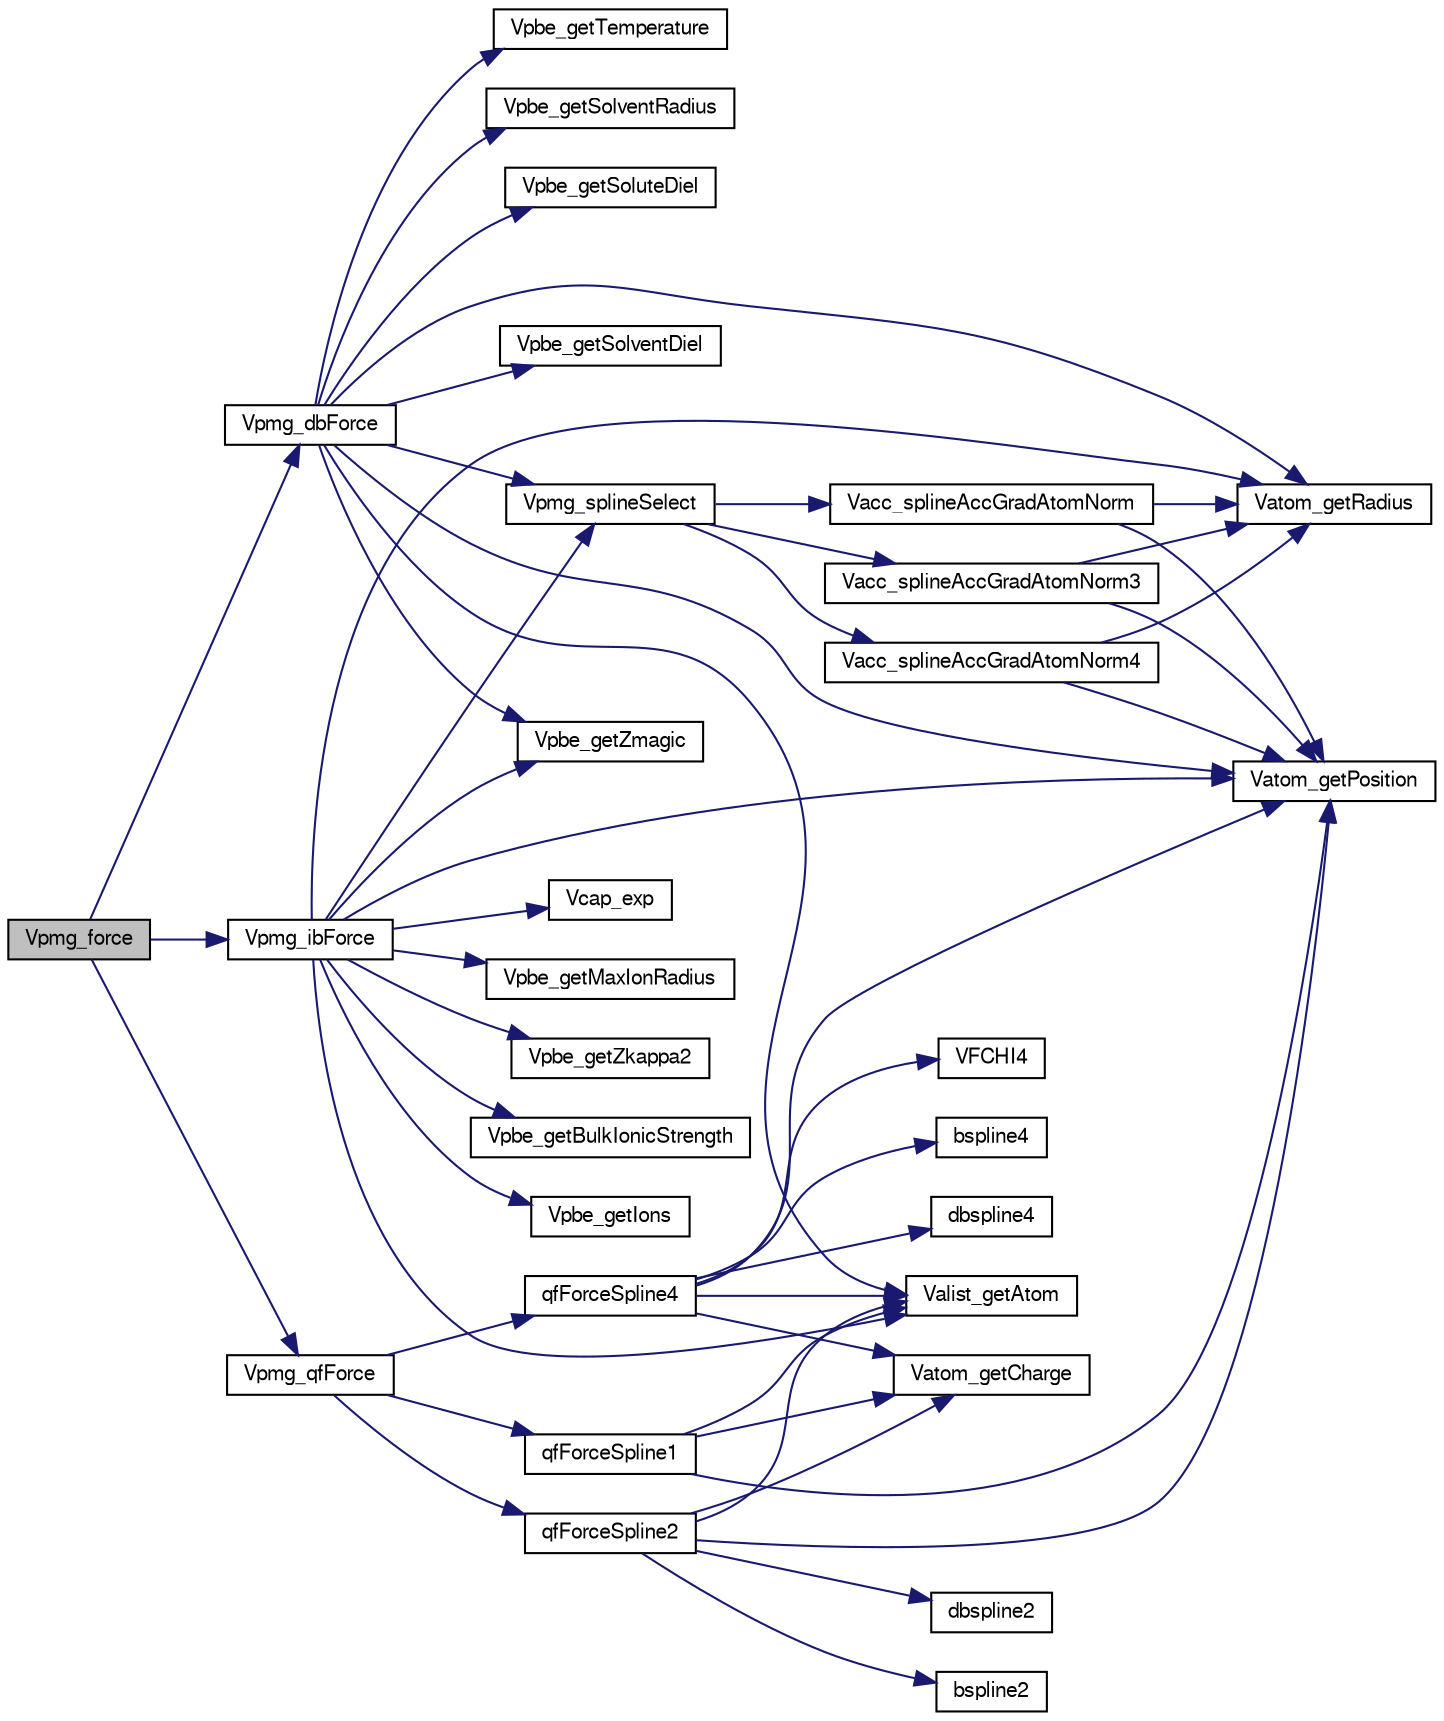 digraph "Vpmg_force"
{
  edge [fontname="FreeSans",fontsize="10",labelfontname="FreeSans",labelfontsize="10"];
  node [fontname="FreeSans",fontsize="10",shape=record];
  rankdir="LR";
  Node1 [label="Vpmg_force",height=0.2,width=0.4,color="black", fillcolor="grey75", style="filled" fontcolor="black"];
  Node1 -> Node2 [color="midnightblue",fontsize="10",style="solid",fontname="FreeSans"];
  Node2 [label="Vpmg_dbForce",height=0.2,width=0.4,color="black", fillcolor="white", style="filled",URL="$group___vpmg.html#gae681cc5a764ed8b8f9f869c047af997b",tooltip="Calculate the dielectric boundary forces on the specified atom in units of k_B T/AA."];
  Node2 -> Node3 [color="midnightblue",fontsize="10",style="solid",fontname="FreeSans"];
  Node3 [label="Valist_getAtom",height=0.2,width=0.4,color="black", fillcolor="white", style="filled",URL="$group___valist.html#gaf9175f6b6d2c33ad79bd525fc9e0e043",tooltip="Get pointer to particular atom in list."];
  Node2 -> Node4 [color="midnightblue",fontsize="10",style="solid",fontname="FreeSans"];
  Node4 [label="Vatom_getPosition",height=0.2,width=0.4,color="black", fillcolor="white", style="filled",URL="$group___vatom.html#ga282b06da5d33678cab1173a6fe5bc89c",tooltip="Get atomic position."];
  Node2 -> Node5 [color="midnightblue",fontsize="10",style="solid",fontname="FreeSans"];
  Node5 [label="Vatom_getRadius",height=0.2,width=0.4,color="black", fillcolor="white", style="filled",URL="$group___vatom.html#ga9739f811224b6e7219cf6e21e0b4d9b4",tooltip="Get atomic position."];
  Node2 -> Node6 [color="midnightblue",fontsize="10",style="solid",fontname="FreeSans"];
  Node6 [label="Vpbe_getSolventRadius",height=0.2,width=0.4,color="black", fillcolor="white", style="filled",URL="$group___vpbe.html#ga87631b31eefd5639e45c43f972344f29",tooltip="Get solvent molecule radius."];
  Node2 -> Node7 [color="midnightblue",fontsize="10",style="solid",fontname="FreeSans"];
  Node7 [label="Vpbe_getSoluteDiel",height=0.2,width=0.4,color="black", fillcolor="white", style="filled",URL="$group___vpbe.html#ga54d318d98803a19fa5ea8b13fb73c7b0",tooltip="Get solute dielectric constant."];
  Node2 -> Node8 [color="midnightblue",fontsize="10",style="solid",fontname="FreeSans"];
  Node8 [label="Vpbe_getSolventDiel",height=0.2,width=0.4,color="black", fillcolor="white", style="filled",URL="$group___vpbe.html#gaa27f724cd82148fd89335c405c3d80b5",tooltip="Get solvent dielectric constant."];
  Node2 -> Node9 [color="midnightblue",fontsize="10",style="solid",fontname="FreeSans"];
  Node9 [label="Vpbe_getTemperature",height=0.2,width=0.4,color="black", fillcolor="white", style="filled",URL="$group___vpbe.html#gae9aa99eb531a803268fc963796c3bba2",tooltip="Get temperature."];
  Node2 -> Node10 [color="midnightblue",fontsize="10",style="solid",fontname="FreeSans"];
  Node10 [label="Vpbe_getZmagic",height=0.2,width=0.4,color="black", fillcolor="white", style="filled",URL="$group___vpbe.html#ga7fb9c15c98345dccc07853fec763de4e",tooltip="Get charge scaling factor."];
  Node2 -> Node11 [color="midnightblue",fontsize="10",style="solid",fontname="FreeSans"];
  Node11 [label="Vpmg_splineSelect",height=0.2,width=0.4,color="black", fillcolor="white", style="filled",URL="$vpmg_8h.html#a1271687db8aa07b73c4ce3316943b72c",tooltip="Selects a spline based surface method from either VSM_SPLINE, VSM_SPLINE5 or VSM_SPLINE7."];
  Node11 -> Node12 [color="midnightblue",fontsize="10",style="solid",fontname="FreeSans"];
  Node12 [label="Vacc_splineAccGradAtomNorm",height=0.2,width=0.4,color="black", fillcolor="white", style="filled",URL="$group___vacc.html#ga02bc1d0af5c35f2f5acaecf4f6b46449",tooltip="Report gradient of spline-based accessibility with respect to a particular atom normalized by the acc..."];
  Node12 -> Node4 [color="midnightblue",fontsize="10",style="solid",fontname="FreeSans"];
  Node12 -> Node5 [color="midnightblue",fontsize="10",style="solid",fontname="FreeSans"];
  Node11 -> Node13 [color="midnightblue",fontsize="10",style="solid",fontname="FreeSans"];
  Node13 [label="Vacc_splineAccGradAtomNorm3",height=0.2,width=0.4,color="black", fillcolor="white", style="filled",URL="$group___vacc.html#ga406f82703bc43217e0e39412e2e780c4",tooltip="Report gradient of spline-based accessibility with respect to a particular atom normalized by a 3rd o..."];
  Node13 -> Node4 [color="midnightblue",fontsize="10",style="solid",fontname="FreeSans"];
  Node13 -> Node5 [color="midnightblue",fontsize="10",style="solid",fontname="FreeSans"];
  Node11 -> Node14 [color="midnightblue",fontsize="10",style="solid",fontname="FreeSans"];
  Node14 [label="Vacc_splineAccGradAtomNorm4",height=0.2,width=0.4,color="black", fillcolor="white", style="filled",URL="$group___vacc.html#gad3f1efb0d9af322e255746a09ac674d2",tooltip="Report gradient of spline-based accessibility with respect to a particular atom normalized by a 4th o..."];
  Node14 -> Node4 [color="midnightblue",fontsize="10",style="solid",fontname="FreeSans"];
  Node14 -> Node5 [color="midnightblue",fontsize="10",style="solid",fontname="FreeSans"];
  Node1 -> Node15 [color="midnightblue",fontsize="10",style="solid",fontname="FreeSans"];
  Node15 [label="Vpmg_ibForce",height=0.2,width=0.4,color="black", fillcolor="white", style="filled",URL="$group___vpmg.html#ga140aea8dc31832d40a7cfb638464ee67",tooltip="Calculate the osmotic pressure on the specified atom in units of k_B T/AA."];
  Node15 -> Node3 [color="midnightblue",fontsize="10",style="solid",fontname="FreeSans"];
  Node15 -> Node4 [color="midnightblue",fontsize="10",style="solid",fontname="FreeSans"];
  Node15 -> Node5 [color="midnightblue",fontsize="10",style="solid",fontname="FreeSans"];
  Node15 -> Node16 [color="midnightblue",fontsize="10",style="solid",fontname="FreeSans"];
  Node16 [label="Vpbe_getMaxIonRadius",height=0.2,width=0.4,color="black", fillcolor="white", style="filled",URL="$group___vpbe.html#gabf77d3500a5e3b3c8673eab703bb53e0",tooltip="Get maximum radius of ion species."];
  Node15 -> Node17 [color="midnightblue",fontsize="10",style="solid",fontname="FreeSans"];
  Node17 [label="Vpbe_getZkappa2",height=0.2,width=0.4,color="black", fillcolor="white", style="filled",URL="$group___vpbe.html#ga56e38face81d2d29659541b5e3f5e442",tooltip="Get modified squared Debye-Huckel parameter."];
  Node15 -> Node10 [color="midnightblue",fontsize="10",style="solid",fontname="FreeSans"];
  Node15 -> Node18 [color="midnightblue",fontsize="10",style="solid",fontname="FreeSans"];
  Node18 [label="Vpbe_getBulkIonicStrength",height=0.2,width=0.4,color="black", fillcolor="white", style="filled",URL="$group___vpbe.html#gabca9ea80c0a56d3848c54b37d0418f20",tooltip="Get bulk ionic strength."];
  Node15 -> Node19 [color="midnightblue",fontsize="10",style="solid",fontname="FreeSans"];
  Node19 [label="Vpbe_getIons",height=0.2,width=0.4,color="black", fillcolor="white", style="filled",URL="$group___vpbe.html#gae42c09bef7405779d87bce73c44e1ebf",tooltip="Get information about the counterion species present."];
  Node15 -> Node11 [color="midnightblue",fontsize="10",style="solid",fontname="FreeSans"];
  Node15 -> Node20 [color="midnightblue",fontsize="10",style="solid",fontname="FreeSans"];
  Node20 [label="Vcap_exp",height=0.2,width=0.4,color="black", fillcolor="white", style="filled",URL="$group___vcap.html#ga3af96d10891f3150377104c65689c6ec",tooltip="Provide a capped exp() function."];
  Node1 -> Node21 [color="midnightblue",fontsize="10",style="solid",fontname="FreeSans"];
  Node21 [label="Vpmg_qfForce",height=0.2,width=0.4,color="black", fillcolor="white", style="filled",URL="$group___vpmg.html#gaf3bc9840c1d9ab92eddbfd5f798ae0b6",tooltip="Calculate the &quot;charge-field&quot; force on the specified atom in units of k_B T/AA."];
  Node21 -> Node22 [color="midnightblue",fontsize="10",style="solid",fontname="FreeSans"];
  Node22 [label="qfForceSpline1",height=0.2,width=0.4,color="black", fillcolor="white", style="filled",URL="$vpmg_8h.html#a68e3819e4049a4b0c194289a2afb32ea",tooltip="Charge-field force due to a linear spline charge function."];
  Node22 -> Node3 [color="midnightblue",fontsize="10",style="solid",fontname="FreeSans"];
  Node22 -> Node4 [color="midnightblue",fontsize="10",style="solid",fontname="FreeSans"];
  Node22 -> Node23 [color="midnightblue",fontsize="10",style="solid",fontname="FreeSans"];
  Node23 [label="Vatom_getCharge",height=0.2,width=0.4,color="black", fillcolor="white", style="filled",URL="$group___vatom.html#gad310786c8f4b295fea34c76b9c308ac5",tooltip="Get atomic charge."];
  Node21 -> Node24 [color="midnightblue",fontsize="10",style="solid",fontname="FreeSans"];
  Node24 [label="qfForceSpline2",height=0.2,width=0.4,color="black", fillcolor="white", style="filled",URL="$vpmg_8h.html#ac55adeb810c3e971ebe1bf9b3a137246",tooltip="Charge-field force due to a cubic spline charge function."];
  Node24 -> Node3 [color="midnightblue",fontsize="10",style="solid",fontname="FreeSans"];
  Node24 -> Node4 [color="midnightblue",fontsize="10",style="solid",fontname="FreeSans"];
  Node24 -> Node23 [color="midnightblue",fontsize="10",style="solid",fontname="FreeSans"];
  Node24 -> Node25 [color="midnightblue",fontsize="10",style="solid",fontname="FreeSans"];
  Node25 [label="bspline2",height=0.2,width=0.4,color="black", fillcolor="white", style="filled",URL="$vpmg_8h.html#a50d8ef438d4a7a76d869fb256b24d372",tooltip="Evaluate a cubic B-spline."];
  Node24 -> Node26 [color="midnightblue",fontsize="10",style="solid",fontname="FreeSans"];
  Node26 [label="dbspline2",height=0.2,width=0.4,color="black", fillcolor="white", style="filled",URL="$vpmg_8h.html#a8a4a959a2448c20bfc3660f04077892e",tooltip="Evaluate a cubic B-spline derivative."];
  Node21 -> Node27 [color="midnightblue",fontsize="10",style="solid",fontname="FreeSans"];
  Node27 [label="qfForceSpline4",height=0.2,width=0.4,color="black", fillcolor="white", style="filled",URL="$vpmg_8h.html#a682bb08f7ef2b312b9da1c2ba6e0a25b",tooltip="Charge-field force due to a quintic spline charge function."];
  Node27 -> Node3 [color="midnightblue",fontsize="10",style="solid",fontname="FreeSans"];
  Node27 -> Node4 [color="midnightblue",fontsize="10",style="solid",fontname="FreeSans"];
  Node27 -> Node23 [color="midnightblue",fontsize="10",style="solid",fontname="FreeSans"];
  Node27 -> Node28 [color="midnightblue",fontsize="10",style="solid",fontname="FreeSans"];
  Node28 [label="VFCHI4",height=0.2,width=0.4,color="black", fillcolor="white", style="filled",URL="$vpmg_8h.html#afcf864c3b65f0d536a2985d931dc4692",tooltip="Return 2.5 plus difference of i - f."];
  Node27 -> Node29 [color="midnightblue",fontsize="10",style="solid",fontname="FreeSans"];
  Node29 [label="bspline4",height=0.2,width=0.4,color="black", fillcolor="white", style="filled",URL="$vpmg_8h.html#ac953c7091df8e4a1df53463baf8fe7ee",tooltip="Evaluate a 5th Order B-Spline (4th order polynomial)"];
  Node27 -> Node30 [color="midnightblue",fontsize="10",style="solid",fontname="FreeSans"];
  Node30 [label="dbspline4",height=0.2,width=0.4,color="black", fillcolor="white", style="filled",URL="$vpmg_8h.html#a91d1557ecff0ea7809aface06c0c179e",tooltip="Evaluate a 5th Order B-Spline derivative (4th order polynomial)"];
}
